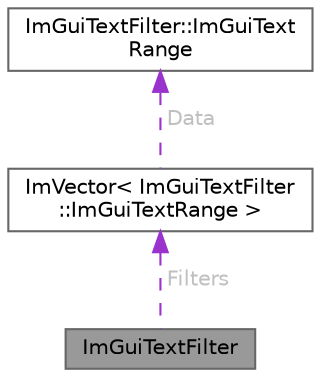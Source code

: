 digraph "ImGuiTextFilter"
{
 // LATEX_PDF_SIZE
  bgcolor="transparent";
  edge [fontname=Helvetica,fontsize=10,labelfontname=Helvetica,labelfontsize=10];
  node [fontname=Helvetica,fontsize=10,shape=box,height=0.2,width=0.4];
  Node1 [id="Node000001",label="ImGuiTextFilter",height=0.2,width=0.4,color="gray40", fillcolor="grey60", style="filled", fontcolor="black",tooltip=" "];
  Node2 -> Node1 [id="edge3_Node000001_Node000002",dir="back",color="darkorchid3",style="dashed",tooltip=" ",label=" Filters",fontcolor="grey" ];
  Node2 [id="Node000002",label="ImVector\< ImGuiTextFilter\l::ImGuiTextRange \>",height=0.2,width=0.4,color="gray40", fillcolor="white", style="filled",URL="$structImVector.html",tooltip=" "];
  Node3 -> Node2 [id="edge4_Node000002_Node000003",dir="back",color="darkorchid3",style="dashed",tooltip=" ",label=" Data",fontcolor="grey" ];
  Node3 [id="Node000003",label="ImGuiTextFilter::ImGuiText\lRange",height=0.2,width=0.4,color="gray40", fillcolor="white", style="filled",URL="$structImGuiTextFilter_1_1ImGuiTextRange.html",tooltip=" "];
}
